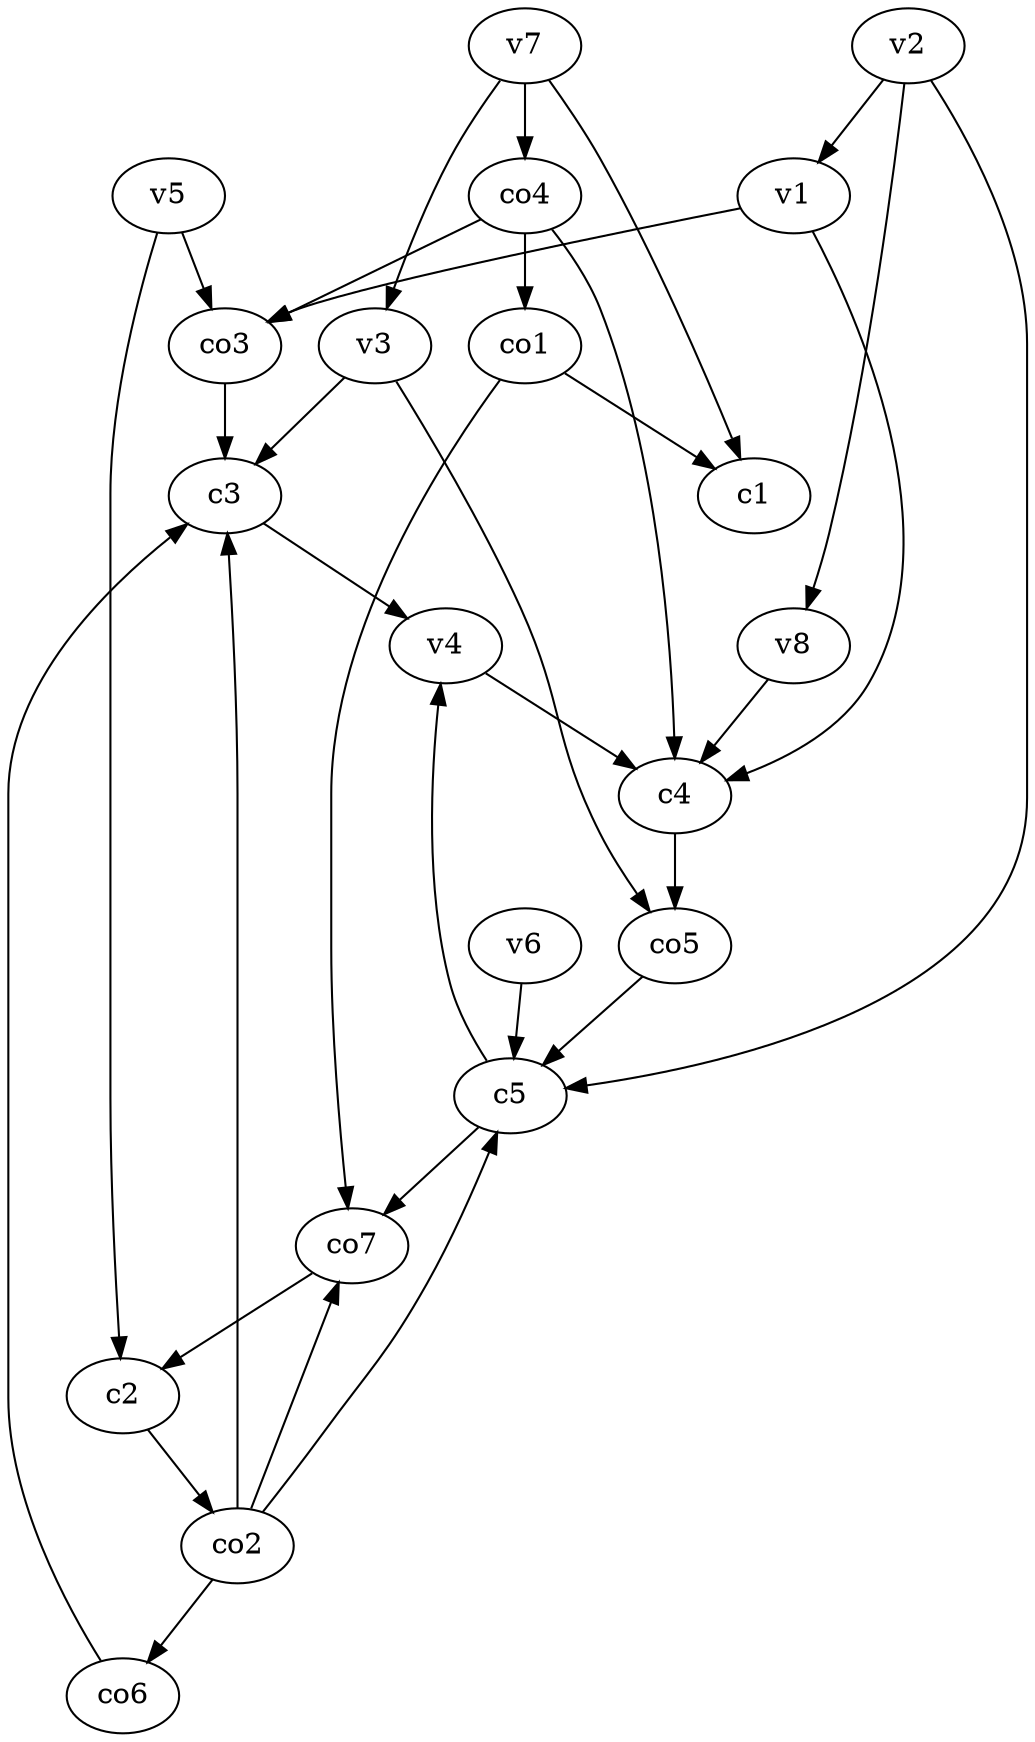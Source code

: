 strict digraph  {
c1;
c2;
c3;
c4;
c5;
v1;
v2;
v3;
v4;
v5;
v6;
v7;
v8;
co1;
co2;
co3;
co4;
co5;
co6;
co7;
c2 -> co2  [weight=1];
c3 -> v4  [weight=1];
c4 -> co5  [weight=1];
c5 -> v4  [weight=1];
c5 -> co7  [weight=1];
v1 -> c4  [weight=1];
v1 -> co3  [weight=1];
v2 -> c5  [weight=1];
v2 -> v8  [weight=1];
v2 -> v1  [weight=1];
v3 -> c3  [weight=1];
v3 -> co5  [weight=1];
v4 -> c4  [weight=1];
v5 -> c2  [weight=1];
v5 -> co3  [weight=1];
v6 -> c5  [weight=1];
v7 -> c1  [weight=1];
v7 -> v3  [weight=1];
v7 -> co4  [weight=1];
v8 -> c4  [weight=1];
co1 -> c1  [weight=1];
co1 -> co7  [weight=1];
co2 -> c5  [weight=1];
co2 -> c3  [weight=1];
co2 -> co7  [weight=1];
co2 -> co6  [weight=1];
co3 -> c3  [weight=1];
co4 -> c4  [weight=1];
co4 -> co1  [weight=1];
co4 -> co3  [weight=1];
co5 -> c5  [weight=1];
co6 -> c3  [weight=1];
co7 -> c2  [weight=1];
}
